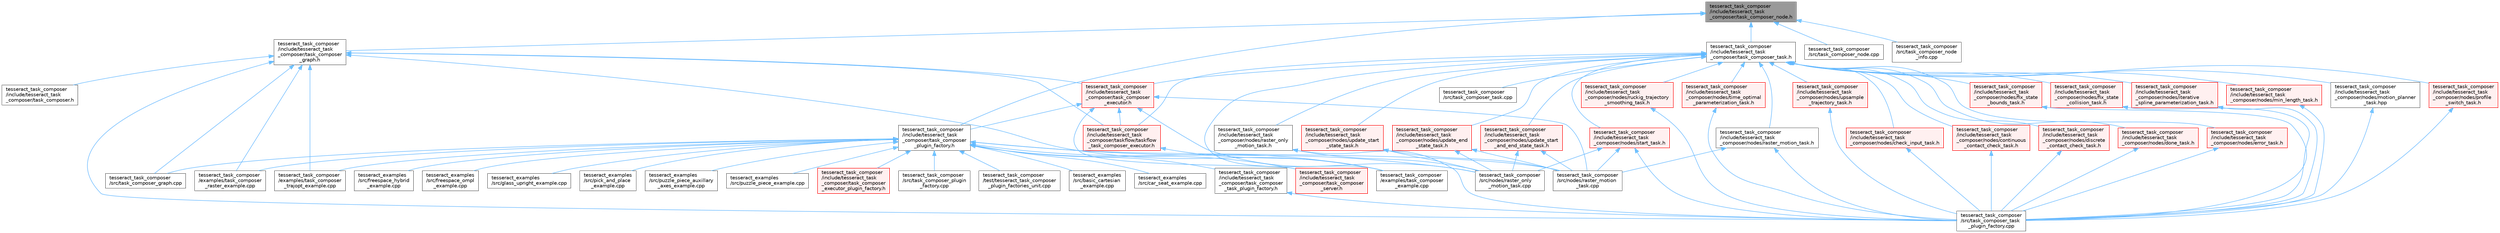 digraph "tesseract_task_composer/include/tesseract_task_composer/task_composer_node.h"
{
 // LATEX_PDF_SIZE
  bgcolor="transparent";
  edge [fontname=Helvetica,fontsize=10,labelfontname=Helvetica,labelfontsize=10];
  node [fontname=Helvetica,fontsize=10,shape=box,height=0.2,width=0.4];
  Node1 [label="tesseract_task_composer\l/include/tesseract_task\l_composer/task_composer_node.h",height=0.2,width=0.4,color="gray40", fillcolor="grey60", style="filled", fontcolor="black",tooltip="A node in the pipeline."];
  Node1 -> Node2 [dir="back",color="steelblue1",style="solid"];
  Node2 [label="tesseract_task_composer\l/include/tesseract_task\l_composer/task_composer\l_graph.h",height=0.2,width=0.4,color="grey40", fillcolor="white", style="filled",URL="$d4/d58/task__composer__graph_8h.html",tooltip="A task graph."];
  Node2 -> Node3 [dir="back",color="steelblue1",style="solid"];
  Node3 [label="tesseract_task_composer\l/examples/task_composer\l_example.cpp",height=0.2,width=0.4,color="grey40", fillcolor="white", style="filled",URL="$d2/d8b/task__composer__example_8cpp.html",tooltip=" "];
  Node2 -> Node4 [dir="back",color="steelblue1",style="solid"];
  Node4 [label="tesseract_task_composer\l/examples/task_composer\l_raster_example.cpp",height=0.2,width=0.4,color="grey40", fillcolor="white", style="filled",URL="$db/d4d/task__composer__raster__example_8cpp.html",tooltip=" "];
  Node2 -> Node5 [dir="back",color="steelblue1",style="solid"];
  Node5 [label="tesseract_task_composer\l/examples/task_composer\l_trajopt_example.cpp",height=0.2,width=0.4,color="grey40", fillcolor="white", style="filled",URL="$de/d6f/task__composer__trajopt__example_8cpp.html",tooltip=" "];
  Node2 -> Node6 [dir="back",color="steelblue1",style="solid"];
  Node6 [label="tesseract_task_composer\l/include/tesseract_task\l_composer/task_composer.h",height=0.2,width=0.4,color="grey40", fillcolor="white", style="filled",URL="$db/d1d/task__composer_8h.html",tooltip="A task graph."];
  Node2 -> Node7 [dir="back",color="steelblue1",style="solid"];
  Node7 [label="tesseract_task_composer\l/include/tesseract_task\l_composer/task_composer\l_executor.h",height=0.2,width=0.4,color="red", fillcolor="#FFF0F0", style="filled",URL="$d6/dab/task__composer__executor_8h.html",tooltip="The executor for executing task graphs."];
  Node7 -> Node8 [dir="back",color="steelblue1",style="solid"];
  Node8 [label="tesseract_task_composer\l/include/tesseract_task\l_composer/task_composer\l_plugin_factory.h",height=0.2,width=0.4,color="grey40", fillcolor="white", style="filled",URL="$da/d42/task__composer__plugin__factory_8h.html",tooltip="A plugin factory for producing a task composer."];
  Node8 -> Node9 [dir="back",color="steelblue1",style="solid"];
  Node9 [label="tesseract_examples\l/src/basic_cartesian\l_example.cpp",height=0.2,width=0.4,color="grey40", fillcolor="white", style="filled",URL="$da/d69/basic__cartesian__example_8cpp.html",tooltip=" "];
  Node8 -> Node10 [dir="back",color="steelblue1",style="solid"];
  Node10 [label="tesseract_examples\l/src/car_seat_example.cpp",height=0.2,width=0.4,color="grey40", fillcolor="white", style="filled",URL="$d0/d87/car__seat__example_8cpp.html",tooltip="Car seat example implementation."];
  Node8 -> Node11 [dir="back",color="steelblue1",style="solid"];
  Node11 [label="tesseract_examples\l/src/freespace_hybrid\l_example.cpp",height=0.2,width=0.4,color="grey40", fillcolor="white", style="filled",URL="$d1/dda/freespace__hybrid__example_8cpp.html",tooltip=" "];
  Node8 -> Node12 [dir="back",color="steelblue1",style="solid"];
  Node12 [label="tesseract_examples\l/src/freespace_ompl\l_example.cpp",height=0.2,width=0.4,color="grey40", fillcolor="white", style="filled",URL="$d1/d33/freespace__ompl__example_8cpp.html",tooltip="An example of a feespace motion planning with OMPL."];
  Node8 -> Node13 [dir="back",color="steelblue1",style="solid"];
  Node13 [label="tesseract_examples\l/src/glass_upright_example.cpp",height=0.2,width=0.4,color="grey40", fillcolor="white", style="filled",URL="$dc/da1/glass__upright__example_8cpp.html",tooltip="Glass upright example implementation."];
  Node8 -> Node14 [dir="back",color="steelblue1",style="solid"];
  Node14 [label="tesseract_examples\l/src/pick_and_place\l_example.cpp",height=0.2,width=0.4,color="grey40", fillcolor="white", style="filled",URL="$d9/d6a/pick__and__place__example_8cpp.html",tooltip="Pick and place implementation."];
  Node8 -> Node15 [dir="back",color="steelblue1",style="solid"];
  Node15 [label="tesseract_examples\l/src/puzzle_piece_auxillary\l_axes_example.cpp",height=0.2,width=0.4,color="grey40", fillcolor="white", style="filled",URL="$d3/d7e/puzzle__piece__auxillary__axes__example_8cpp.html",tooltip="Puzzle piece auxillary axes implementation."];
  Node8 -> Node16 [dir="back",color="steelblue1",style="solid"];
  Node16 [label="tesseract_examples\l/src/puzzle_piece_example.cpp",height=0.2,width=0.4,color="grey40", fillcolor="white", style="filled",URL="$dd/d8f/puzzle__piece__example_8cpp.html",tooltip="Puzzle piece example implementation."];
  Node8 -> Node3 [dir="back",color="steelblue1",style="solid"];
  Node8 -> Node4 [dir="back",color="steelblue1",style="solid"];
  Node8 -> Node5 [dir="back",color="steelblue1",style="solid"];
  Node8 -> Node17 [dir="back",color="steelblue1",style="solid"];
  Node17 [label="tesseract_task_composer\l/include/tesseract_task\l_composer/task_composer\l_executor_plugin_factory.h",height=0.2,width=0.4,color="red", fillcolor="#FFF0F0", style="filled",URL="$d1/d24/task__composer__executor__plugin__factory_8h.html",tooltip="A task in the pipeline."];
  Node8 -> Node19 [dir="back",color="steelblue1",style="solid"];
  Node19 [label="tesseract_task_composer\l/include/tesseract_task\l_composer/task_composer\l_server.h",height=0.2,width=0.4,color="red", fillcolor="#FFF0F0", style="filled",URL="$d5/df0/task__composer__server_8h.html",tooltip="A task server."];
  Node8 -> Node21 [dir="back",color="steelblue1",style="solid"];
  Node21 [label="tesseract_task_composer\l/include/tesseract_task\l_composer/task_composer\l_task_plugin_factory.h",height=0.2,width=0.4,color="grey40", fillcolor="white", style="filled",URL="$dc/d62/task__composer__task__plugin__factory_8h.html",tooltip="A task in the pipeline."];
  Node21 -> Node22 [dir="back",color="steelblue1",style="solid"];
  Node22 [label="tesseract_task_composer\l/src/task_composer_task\l_plugin_factory.cpp",height=0.2,width=0.4,color="grey40", fillcolor="white", style="filled",URL="$dc/de0/task__composer__task__plugin__factory_8cpp.html",tooltip="A task in the pipeline."];
  Node8 -> Node23 [dir="back",color="steelblue1",style="solid"];
  Node23 [label="tesseract_task_composer\l/src/nodes/raster_motion\l_task.cpp",height=0.2,width=0.4,color="grey40", fillcolor="white", style="filled",URL="$d4/d89/raster__motion__task_8cpp.html",tooltip="Raster motion task with transitions."];
  Node8 -> Node24 [dir="back",color="steelblue1",style="solid"];
  Node24 [label="tesseract_task_composer\l/src/nodes/raster_only\l_motion_task.cpp",height=0.2,width=0.4,color="grey40", fillcolor="white", style="filled",URL="$d3/d6b/raster__only__motion__task_8cpp.html",tooltip=" "];
  Node8 -> Node25 [dir="back",color="steelblue1",style="solid"];
  Node25 [label="tesseract_task_composer\l/src/task_composer_graph.cpp",height=0.2,width=0.4,color="grey40", fillcolor="white", style="filled",URL="$de/d20/task__composer__graph_8cpp.html",tooltip="A task graph."];
  Node8 -> Node26 [dir="back",color="steelblue1",style="solid"];
  Node26 [label="tesseract_task_composer\l/src/task_composer_plugin\l_factory.cpp",height=0.2,width=0.4,color="grey40", fillcolor="white", style="filled",URL="$d7/d4b/task__composer__plugin__factory_8cpp.html",tooltip="A plugin factory for producing a task composer."];
  Node8 -> Node27 [dir="back",color="steelblue1",style="solid"];
  Node27 [label="tesseract_task_composer\l/test/tesseract_task_composer\l_plugin_factories_unit.cpp",height=0.2,width=0.4,color="grey40", fillcolor="white", style="filled",URL="$dd/d7c/tesseract__task__composer__plugin__factories__unit_8cpp.html",tooltip=" "];
  Node7 -> Node19 [dir="back",color="steelblue1",style="solid"];
  Node7 -> Node28 [dir="back",color="steelblue1",style="solid"];
  Node28 [label="tesseract_task_composer\l/include/tesseract_task\l_composer/taskflow/taskflow\l_task_composer_executor.h",height=0.2,width=0.4,color="red", fillcolor="#FFF0F0", style="filled",URL="$da/d8c/taskflow__task__composer__executor_8h.html",tooltip="The tasflow executor implementation."];
  Node28 -> Node3 [dir="back",color="steelblue1",style="solid"];
  Node7 -> Node23 [dir="back",color="steelblue1",style="solid"];
  Node7 -> Node24 [dir="back",color="steelblue1",style="solid"];
  Node2 -> Node28 [dir="back",color="steelblue1",style="solid"];
  Node2 -> Node25 [dir="back",color="steelblue1",style="solid"];
  Node2 -> Node22 [dir="back",color="steelblue1",style="solid"];
  Node1 -> Node8 [dir="back",color="steelblue1",style="solid"];
  Node1 -> Node33 [dir="back",color="steelblue1",style="solid"];
  Node33 [label="tesseract_task_composer\l/include/tesseract_task\l_composer/task_composer_task.h",height=0.2,width=0.4,color="grey40", fillcolor="white", style="filled",URL="$da/d71/task__composer__task_8h.html",tooltip="A task in the pipeline."];
  Node33 -> Node3 [dir="back",color="steelblue1",style="solid"];
  Node33 -> Node34 [dir="back",color="steelblue1",style="solid"];
  Node34 [label="tesseract_task_composer\l/include/tesseract_task\l_composer/nodes/check_input_task.h",height=0.2,width=0.4,color="red", fillcolor="#FFF0F0", style="filled",URL="$d7/d32/check__input__task_8h.html",tooltip="Task for checking input data structure."];
  Node34 -> Node22 [dir="back",color="steelblue1",style="solid"];
  Node33 -> Node36 [dir="back",color="steelblue1",style="solid"];
  Node36 [label="tesseract_task_composer\l/include/tesseract_task\l_composer/nodes/continuous\l_contact_check_task.h",height=0.2,width=0.4,color="red", fillcolor="#FFF0F0", style="filled",URL="$d0/d58/continuous__contact__check__task_8h.html",tooltip="Continuous Collision check trajectory task."];
  Node36 -> Node22 [dir="back",color="steelblue1",style="solid"];
  Node33 -> Node39 [dir="back",color="steelblue1",style="solid"];
  Node39 [label="tesseract_task_composer\l/include/tesseract_task\l_composer/nodes/discrete\l_contact_check_task.h",height=0.2,width=0.4,color="red", fillcolor="#FFF0F0", style="filled",URL="$d1/d26/discrete__contact__check__task_8h.html",tooltip="Discrete Collision check trajectory task."];
  Node39 -> Node22 [dir="back",color="steelblue1",style="solid"];
  Node33 -> Node41 [dir="back",color="steelblue1",style="solid"];
  Node41 [label="tesseract_task_composer\l/include/tesseract_task\l_composer/nodes/done_task.h",height=0.2,width=0.4,color="red", fillcolor="#FFF0F0", style="filled",URL="$d5/d86/done__task_8h.html",tooltip=" "];
  Node41 -> Node22 [dir="back",color="steelblue1",style="solid"];
  Node33 -> Node43 [dir="back",color="steelblue1",style="solid"];
  Node43 [label="tesseract_task_composer\l/include/tesseract_task\l_composer/nodes/error_task.h",height=0.2,width=0.4,color="red", fillcolor="#FFF0F0", style="filled",URL="$d4/d4c/error__task_8h.html",tooltip=" "];
  Node43 -> Node22 [dir="back",color="steelblue1",style="solid"];
  Node33 -> Node45 [dir="back",color="steelblue1",style="solid"];
  Node45 [label="tesseract_task_composer\l/include/tesseract_task\l_composer/nodes/fix_state\l_bounds_task.h",height=0.2,width=0.4,color="red", fillcolor="#FFF0F0", style="filled",URL="$dd/d8f/fix__state__bounds__task_8h.html",tooltip="Task that pushes plan instructions back within joint limits."];
  Node45 -> Node22 [dir="back",color="steelblue1",style="solid"];
  Node33 -> Node48 [dir="back",color="steelblue1",style="solid"];
  Node48 [label="tesseract_task_composer\l/include/tesseract_task\l_composer/nodes/fix_state\l_collision_task.h",height=0.2,width=0.4,color="red", fillcolor="#FFF0F0", style="filled",URL="$d6/db0/fix__state__collision__task_8h.html",tooltip="Task that pushes plan instructions to be out of collision."];
  Node48 -> Node22 [dir="back",color="steelblue1",style="solid"];
  Node33 -> Node51 [dir="back",color="steelblue1",style="solid"];
  Node51 [label="tesseract_task_composer\l/include/tesseract_task\l_composer/nodes/iterative\l_spline_parameterization_task.h",height=0.2,width=0.4,color="red", fillcolor="#FFF0F0", style="filled",URL="$d3/db1/iterative__spline__parameterization__task_8h.html",tooltip="Perform iterative spline time parameterization."];
  Node51 -> Node22 [dir="back",color="steelblue1",style="solid"];
  Node33 -> Node53 [dir="back",color="steelblue1",style="solid"];
  Node53 [label="tesseract_task_composer\l/include/tesseract_task\l_composer/nodes/min_length_task.h",height=0.2,width=0.4,color="red", fillcolor="#FFF0F0", style="filled",URL="$d3/d6c/min__length__task_8h.html",tooltip="Task for processing the input data so it meets a minimum length. Planners like trajopt need at least ..."];
  Node53 -> Node22 [dir="back",color="steelblue1",style="solid"];
  Node33 -> Node55 [dir="back",color="steelblue1",style="solid"];
  Node55 [label="tesseract_task_composer\l/include/tesseract_task\l_composer/nodes/motion_planner\l_task.hpp",height=0.2,width=0.4,color="grey40", fillcolor="white", style="filled",URL="$d2/df3/motion__planner__task_8hpp.html",tooltip=" "];
  Node55 -> Node22 [dir="back",color="steelblue1",style="solid"];
  Node33 -> Node56 [dir="back",color="steelblue1",style="solid"];
  Node56 [label="tesseract_task_composer\l/include/tesseract_task\l_composer/nodes/profile\l_switch_task.h",height=0.2,width=0.4,color="red", fillcolor="#FFF0F0", style="filled",URL="$dd/d2f/profile__switch__task_8h.html",tooltip="Task that returns a value based on the profile."];
  Node56 -> Node22 [dir="back",color="steelblue1",style="solid"];
  Node33 -> Node58 [dir="back",color="steelblue1",style="solid"];
  Node58 [label="tesseract_task_composer\l/include/tesseract_task\l_composer/nodes/raster_motion_task.h",height=0.2,width=0.4,color="grey40", fillcolor="white", style="filled",URL="$d2/d2c/raster__motion__task_8h.html",tooltip="Raster motion task with transitions."];
  Node58 -> Node23 [dir="back",color="steelblue1",style="solid"];
  Node58 -> Node22 [dir="back",color="steelblue1",style="solid"];
  Node33 -> Node59 [dir="back",color="steelblue1",style="solid"];
  Node59 [label="tesseract_task_composer\l/include/tesseract_task\l_composer/nodes/raster_only\l_motion_task.h",height=0.2,width=0.4,color="grey40", fillcolor="white", style="filled",URL="$df/dee/raster__only__motion__task_8h.html",tooltip="Plans raster paths only."];
  Node59 -> Node24 [dir="back",color="steelblue1",style="solid"];
  Node59 -> Node22 [dir="back",color="steelblue1",style="solid"];
  Node33 -> Node60 [dir="back",color="steelblue1",style="solid"];
  Node60 [label="tesseract_task_composer\l/include/tesseract_task\l_composer/nodes/ruckig_trajectory\l_smoothing_task.h",height=0.2,width=0.4,color="red", fillcolor="#FFF0F0", style="filled",URL="$d4/d4d/ruckig__trajectory__smoothing__task_8h.html",tooltip="Leveraging Ruckig to smooth trajectory."];
  Node60 -> Node22 [dir="back",color="steelblue1",style="solid"];
  Node33 -> Node62 [dir="back",color="steelblue1",style="solid"];
  Node62 [label="tesseract_task_composer\l/include/tesseract_task\l_composer/nodes/start_task.h",height=0.2,width=0.4,color="red", fillcolor="#FFF0F0", style="filled",URL="$d2/d48/start__task_8h.html",tooltip=" "];
  Node62 -> Node23 [dir="back",color="steelblue1",style="solid"];
  Node62 -> Node24 [dir="back",color="steelblue1",style="solid"];
  Node62 -> Node22 [dir="back",color="steelblue1",style="solid"];
  Node33 -> Node64 [dir="back",color="steelblue1",style="solid"];
  Node64 [label="tesseract_task_composer\l/include/tesseract_task\l_composer/nodes/time_optimal\l_parameterization_task.h",height=0.2,width=0.4,color="red", fillcolor="#FFF0F0", style="filled",URL="$d6/d94/time__optimal__parameterization__task_8h.html",tooltip="Perform TOTG."];
  Node64 -> Node22 [dir="back",color="steelblue1",style="solid"];
  Node33 -> Node66 [dir="back",color="steelblue1",style="solid"];
  Node66 [label="tesseract_task_composer\l/include/tesseract_task\l_composer/nodes/update_end\l_state_task.h",height=0.2,width=0.4,color="red", fillcolor="#FFF0F0", style="filled",URL="$d4/d1c/update__end__state__task_8h.html",tooltip=" "];
  Node66 -> Node23 [dir="back",color="steelblue1",style="solid"];
  Node66 -> Node24 [dir="back",color="steelblue1",style="solid"];
  Node33 -> Node68 [dir="back",color="steelblue1",style="solid"];
  Node68 [label="tesseract_task_composer\l/include/tesseract_task\l_composer/nodes/update_start\l_and_end_state_task.h",height=0.2,width=0.4,color="red", fillcolor="#FFF0F0", style="filled",URL="$da/d4e/update__start__and__end__state__task_8h.html",tooltip=" "];
  Node68 -> Node23 [dir="back",color="steelblue1",style="solid"];
  Node68 -> Node24 [dir="back",color="steelblue1",style="solid"];
  Node33 -> Node70 [dir="back",color="steelblue1",style="solid"];
  Node70 [label="tesseract_task_composer\l/include/tesseract_task\l_composer/nodes/update_start\l_state_task.h",height=0.2,width=0.4,color="red", fillcolor="#FFF0F0", style="filled",URL="$d8/db2/update__start__state__task_8h.html",tooltip=" "];
  Node70 -> Node23 [dir="back",color="steelblue1",style="solid"];
  Node70 -> Node24 [dir="back",color="steelblue1",style="solid"];
  Node33 -> Node72 [dir="back",color="steelblue1",style="solid"];
  Node72 [label="tesseract_task_composer\l/include/tesseract_task\l_composer/nodes/upsample\l_trajectory_task.h",height=0.2,width=0.4,color="red", fillcolor="#FFF0F0", style="filled",URL="$d9/d9a/upsample__trajectory__task_8h.html",tooltip=" "];
  Node72 -> Node22 [dir="back",color="steelblue1",style="solid"];
  Node33 -> Node7 [dir="back",color="steelblue1",style="solid"];
  Node33 -> Node28 [dir="back",color="steelblue1",style="solid"];
  Node33 -> Node74 [dir="back",color="steelblue1",style="solid"];
  Node74 [label="tesseract_task_composer\l/src/task_composer_task.cpp",height=0.2,width=0.4,color="grey40", fillcolor="white", style="filled",URL="$dd/d38/task__composer__task_8cpp.html",tooltip="A task."];
  Node1 -> Node75 [dir="back",color="steelblue1",style="solid"];
  Node75 [label="tesseract_task_composer\l/src/task_composer_node.cpp",height=0.2,width=0.4,color="grey40", fillcolor="white", style="filled",URL="$db/d3c/task__composer__node_8cpp.html",tooltip="A node in the pipeline."];
  Node1 -> Node76 [dir="back",color="steelblue1",style="solid"];
  Node76 [label="tesseract_task_composer\l/src/task_composer_node\l_info.cpp",height=0.2,width=0.4,color="grey40", fillcolor="white", style="filled",URL="$dd/d15/task__composer__node__info_8cpp.html",tooltip="Task composer node info."];
}
